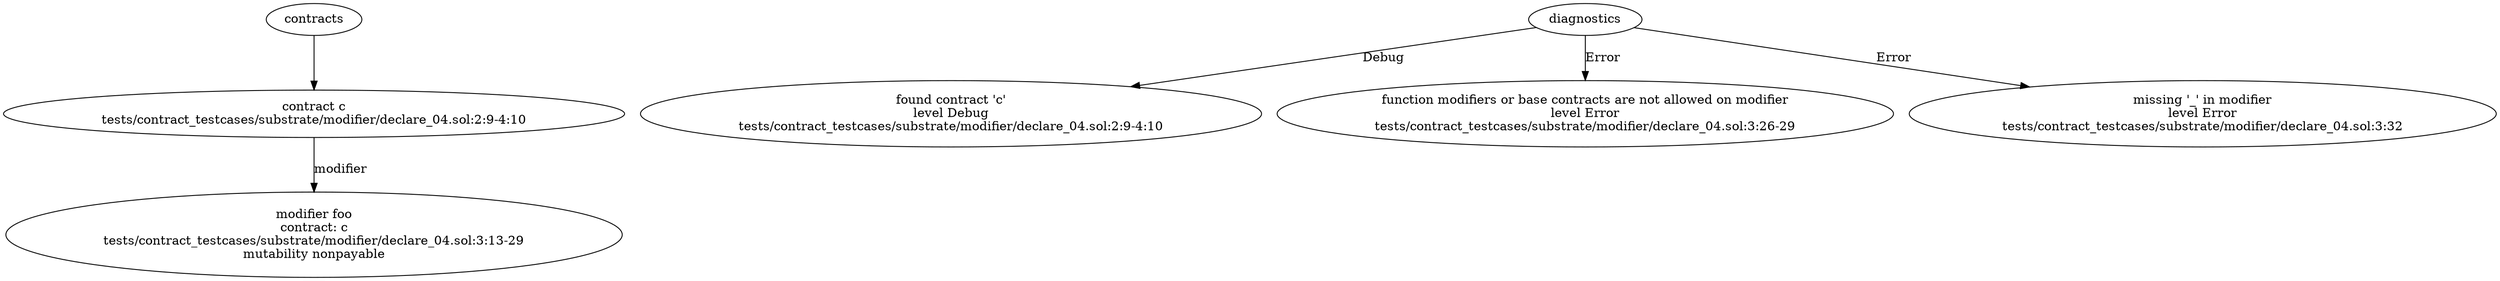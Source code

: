 strict digraph "tests/contract_testcases/substrate/modifier/declare_04.sol" {
	contract [label="contract c\ntests/contract_testcases/substrate/modifier/declare_04.sol:2:9-4:10"]
	foo [label="modifier foo\ncontract: c\ntests/contract_testcases/substrate/modifier/declare_04.sol:3:13-29\nmutability nonpayable"]
	diagnostic [label="found contract 'c'\nlevel Debug\ntests/contract_testcases/substrate/modifier/declare_04.sol:2:9-4:10"]
	diagnostic_5 [label="function modifiers or base contracts are not allowed on modifier\nlevel Error\ntests/contract_testcases/substrate/modifier/declare_04.sol:3:26-29"]
	diagnostic_6 [label="missing '_' in modifier\nlevel Error\ntests/contract_testcases/substrate/modifier/declare_04.sol:3:32"]
	contracts -> contract
	contract -> foo [label="modifier"]
	diagnostics -> diagnostic [label="Debug"]
	diagnostics -> diagnostic_5 [label="Error"]
	diagnostics -> diagnostic_6 [label="Error"]
}
